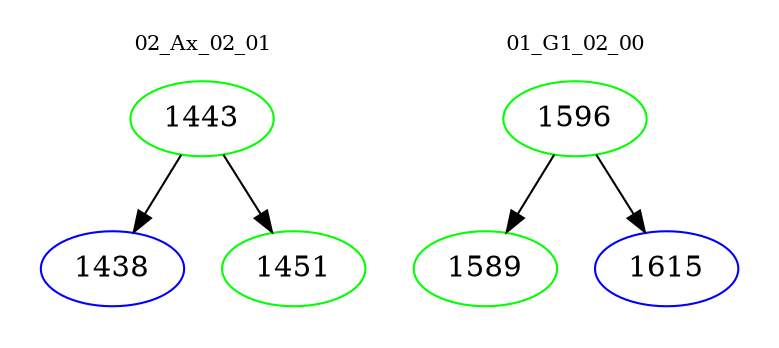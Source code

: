 digraph{
subgraph cluster_0 {
color = white
label = "02_Ax_02_01";
fontsize=10;
T0_1443 [label="1443", color="green"]
T0_1443 -> T0_1438 [color="black"]
T0_1438 [label="1438", color="blue"]
T0_1443 -> T0_1451 [color="black"]
T0_1451 [label="1451", color="green"]
}
subgraph cluster_1 {
color = white
label = "01_G1_02_00";
fontsize=10;
T1_1596 [label="1596", color="green"]
T1_1596 -> T1_1589 [color="black"]
T1_1589 [label="1589", color="green"]
T1_1596 -> T1_1615 [color="black"]
T1_1615 [label="1615", color="blue"]
}
}
